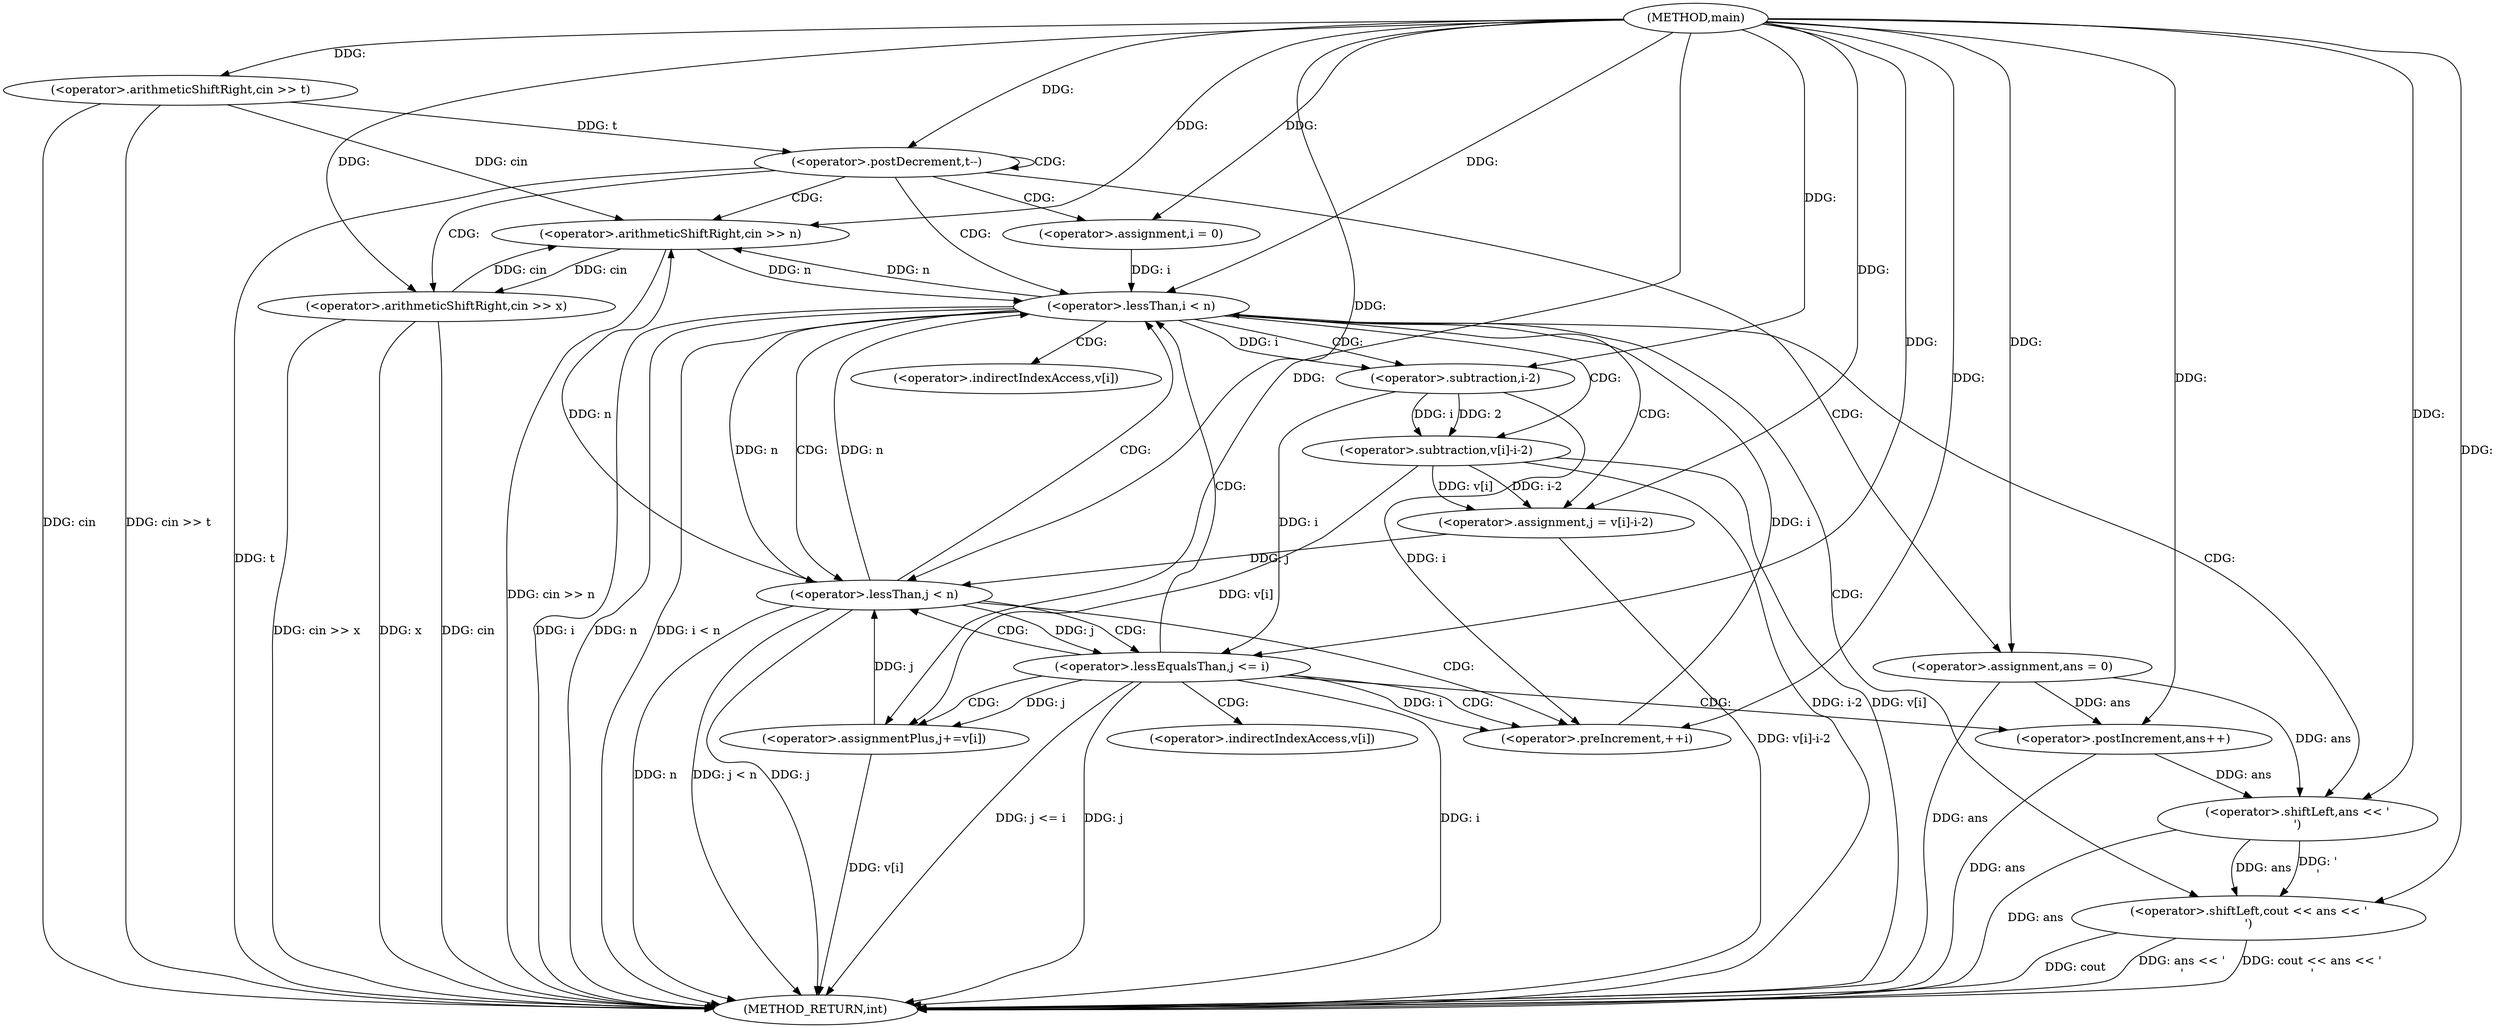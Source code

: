 digraph "main" {  
"1000101" [label = "(METHOD,main)" ]
"1000167" [label = "(METHOD_RETURN,int)" ]
"1000104" [label = "(<operator>.arithmeticShiftRight,cin >> t)" ]
"1000108" [label = "(<operator>.postDecrement,t--)" ]
"1000112" [label = "(<operator>.arithmeticShiftRight,cin >> n)" ]
"1000117" [label = "(<operator>.arithmeticShiftRight,cin >> x)" ]
"1000121" [label = "(<operator>.assignment,ans = 0)" ]
"1000162" [label = "(<operator>.shiftLeft,cout << ans << '\n')" ]
"1000126" [label = "(<operator>.assignment,i = 0)" ]
"1000129" [label = "(<operator>.lessThan,i < n)" ]
"1000132" [label = "(<operator>.preIncrement,++i)" ]
"1000164" [label = "(<operator>.shiftLeft,ans << '\n')" ]
"1000137" [label = "(<operator>.assignment,j = v[i]-i-2)" ]
"1000146" [label = "(<operator>.lessThan,j < n)" ]
"1000149" [label = "(<operator>.assignmentPlus,j+=v[i])" ]
"1000160" [label = "(<operator>.postIncrement,ans++)" ]
"1000139" [label = "(<operator>.subtraction,v[i]-i-2)" ]
"1000156" [label = "(<operator>.lessEqualsThan,j <= i)" ]
"1000143" [label = "(<operator>.subtraction,i-2)" ]
"1000151" [label = "(<operator>.indirectIndexAccess,v[i])" ]
"1000140" [label = "(<operator>.indirectIndexAccess,v[i])" ]
  "1000104" -> "1000167"  [ label = "DDG: cin"] 
  "1000104" -> "1000167"  [ label = "DDG: cin >> t"] 
  "1000108" -> "1000167"  [ label = "DDG: t"] 
  "1000112" -> "1000167"  [ label = "DDG: cin >> n"] 
  "1000117" -> "1000167"  [ label = "DDG: cin"] 
  "1000117" -> "1000167"  [ label = "DDG: cin >> x"] 
  "1000121" -> "1000167"  [ label = "DDG: ans"] 
  "1000129" -> "1000167"  [ label = "DDG: i"] 
  "1000129" -> "1000167"  [ label = "DDG: n"] 
  "1000129" -> "1000167"  [ label = "DDG: i < n"] 
  "1000164" -> "1000167"  [ label = "DDG: ans"] 
  "1000162" -> "1000167"  [ label = "DDG: ans << '\n'"] 
  "1000162" -> "1000167"  [ label = "DDG: cout << ans << '\n'"] 
  "1000139" -> "1000167"  [ label = "DDG: v[i]"] 
  "1000139" -> "1000167"  [ label = "DDG: i-2"] 
  "1000137" -> "1000167"  [ label = "DDG: v[i]-i-2"] 
  "1000146" -> "1000167"  [ label = "DDG: j"] 
  "1000146" -> "1000167"  [ label = "DDG: n"] 
  "1000146" -> "1000167"  [ label = "DDG: j < n"] 
  "1000156" -> "1000167"  [ label = "DDG: j"] 
  "1000156" -> "1000167"  [ label = "DDG: i"] 
  "1000156" -> "1000167"  [ label = "DDG: j <= i"] 
  "1000160" -> "1000167"  [ label = "DDG: ans"] 
  "1000149" -> "1000167"  [ label = "DDG: v[i]"] 
  "1000162" -> "1000167"  [ label = "DDG: cout"] 
  "1000117" -> "1000167"  [ label = "DDG: x"] 
  "1000101" -> "1000104"  [ label = "DDG: "] 
  "1000104" -> "1000108"  [ label = "DDG: t"] 
  "1000101" -> "1000108"  [ label = "DDG: "] 
  "1000101" -> "1000121"  [ label = "DDG: "] 
  "1000104" -> "1000112"  [ label = "DDG: cin"] 
  "1000117" -> "1000112"  [ label = "DDG: cin"] 
  "1000101" -> "1000112"  [ label = "DDG: "] 
  "1000129" -> "1000112"  [ label = "DDG: n"] 
  "1000146" -> "1000112"  [ label = "DDG: n"] 
  "1000112" -> "1000117"  [ label = "DDG: cin"] 
  "1000101" -> "1000117"  [ label = "DDG: "] 
  "1000101" -> "1000126"  [ label = "DDG: "] 
  "1000101" -> "1000162"  [ label = "DDG: "] 
  "1000164" -> "1000162"  [ label = "DDG: ans"] 
  "1000164" -> "1000162"  [ label = "DDG: '\n'"] 
  "1000126" -> "1000129"  [ label = "DDG: i"] 
  "1000132" -> "1000129"  [ label = "DDG: i"] 
  "1000101" -> "1000129"  [ label = "DDG: "] 
  "1000112" -> "1000129"  [ label = "DDG: n"] 
  "1000146" -> "1000129"  [ label = "DDG: n"] 
  "1000143" -> "1000132"  [ label = "DDG: i"] 
  "1000156" -> "1000132"  [ label = "DDG: i"] 
  "1000101" -> "1000132"  [ label = "DDG: "] 
  "1000121" -> "1000164"  [ label = "DDG: ans"] 
  "1000160" -> "1000164"  [ label = "DDG: ans"] 
  "1000101" -> "1000164"  [ label = "DDG: "] 
  "1000139" -> "1000137"  [ label = "DDG: i-2"] 
  "1000139" -> "1000137"  [ label = "DDG: v[i]"] 
  "1000139" -> "1000149"  [ label = "DDG: v[i]"] 
  "1000101" -> "1000137"  [ label = "DDG: "] 
  "1000137" -> "1000146"  [ label = "DDG: j"] 
  "1000149" -> "1000146"  [ label = "DDG: j"] 
  "1000101" -> "1000146"  [ label = "DDG: "] 
  "1000129" -> "1000146"  [ label = "DDG: n"] 
  "1000156" -> "1000149"  [ label = "DDG: j"] 
  "1000101" -> "1000149"  [ label = "DDG: "] 
  "1000143" -> "1000139"  [ label = "DDG: 2"] 
  "1000143" -> "1000139"  [ label = "DDG: i"] 
  "1000121" -> "1000160"  [ label = "DDG: ans"] 
  "1000101" -> "1000160"  [ label = "DDG: "] 
  "1000129" -> "1000143"  [ label = "DDG: i"] 
  "1000101" -> "1000143"  [ label = "DDG: "] 
  "1000146" -> "1000156"  [ label = "DDG: j"] 
  "1000101" -> "1000156"  [ label = "DDG: "] 
  "1000143" -> "1000156"  [ label = "DDG: i"] 
  "1000108" -> "1000117"  [ label = "CDG: "] 
  "1000108" -> "1000112"  [ label = "CDG: "] 
  "1000108" -> "1000121"  [ label = "CDG: "] 
  "1000108" -> "1000126"  [ label = "CDG: "] 
  "1000108" -> "1000129"  [ label = "CDG: "] 
  "1000108" -> "1000108"  [ label = "CDG: "] 
  "1000129" -> "1000164"  [ label = "CDG: "] 
  "1000129" -> "1000139"  [ label = "CDG: "] 
  "1000129" -> "1000143"  [ label = "CDG: "] 
  "1000129" -> "1000137"  [ label = "CDG: "] 
  "1000129" -> "1000146"  [ label = "CDG: "] 
  "1000129" -> "1000162"  [ label = "CDG: "] 
  "1000129" -> "1000140"  [ label = "CDG: "] 
  "1000146" -> "1000156"  [ label = "CDG: "] 
  "1000146" -> "1000132"  [ label = "CDG: "] 
  "1000146" -> "1000129"  [ label = "CDG: "] 
  "1000156" -> "1000149"  [ label = "CDG: "] 
  "1000156" -> "1000151"  [ label = "CDG: "] 
  "1000156" -> "1000160"  [ label = "CDG: "] 
  "1000156" -> "1000146"  [ label = "CDG: "] 
  "1000156" -> "1000132"  [ label = "CDG: "] 
  "1000156" -> "1000129"  [ label = "CDG: "] 
}
